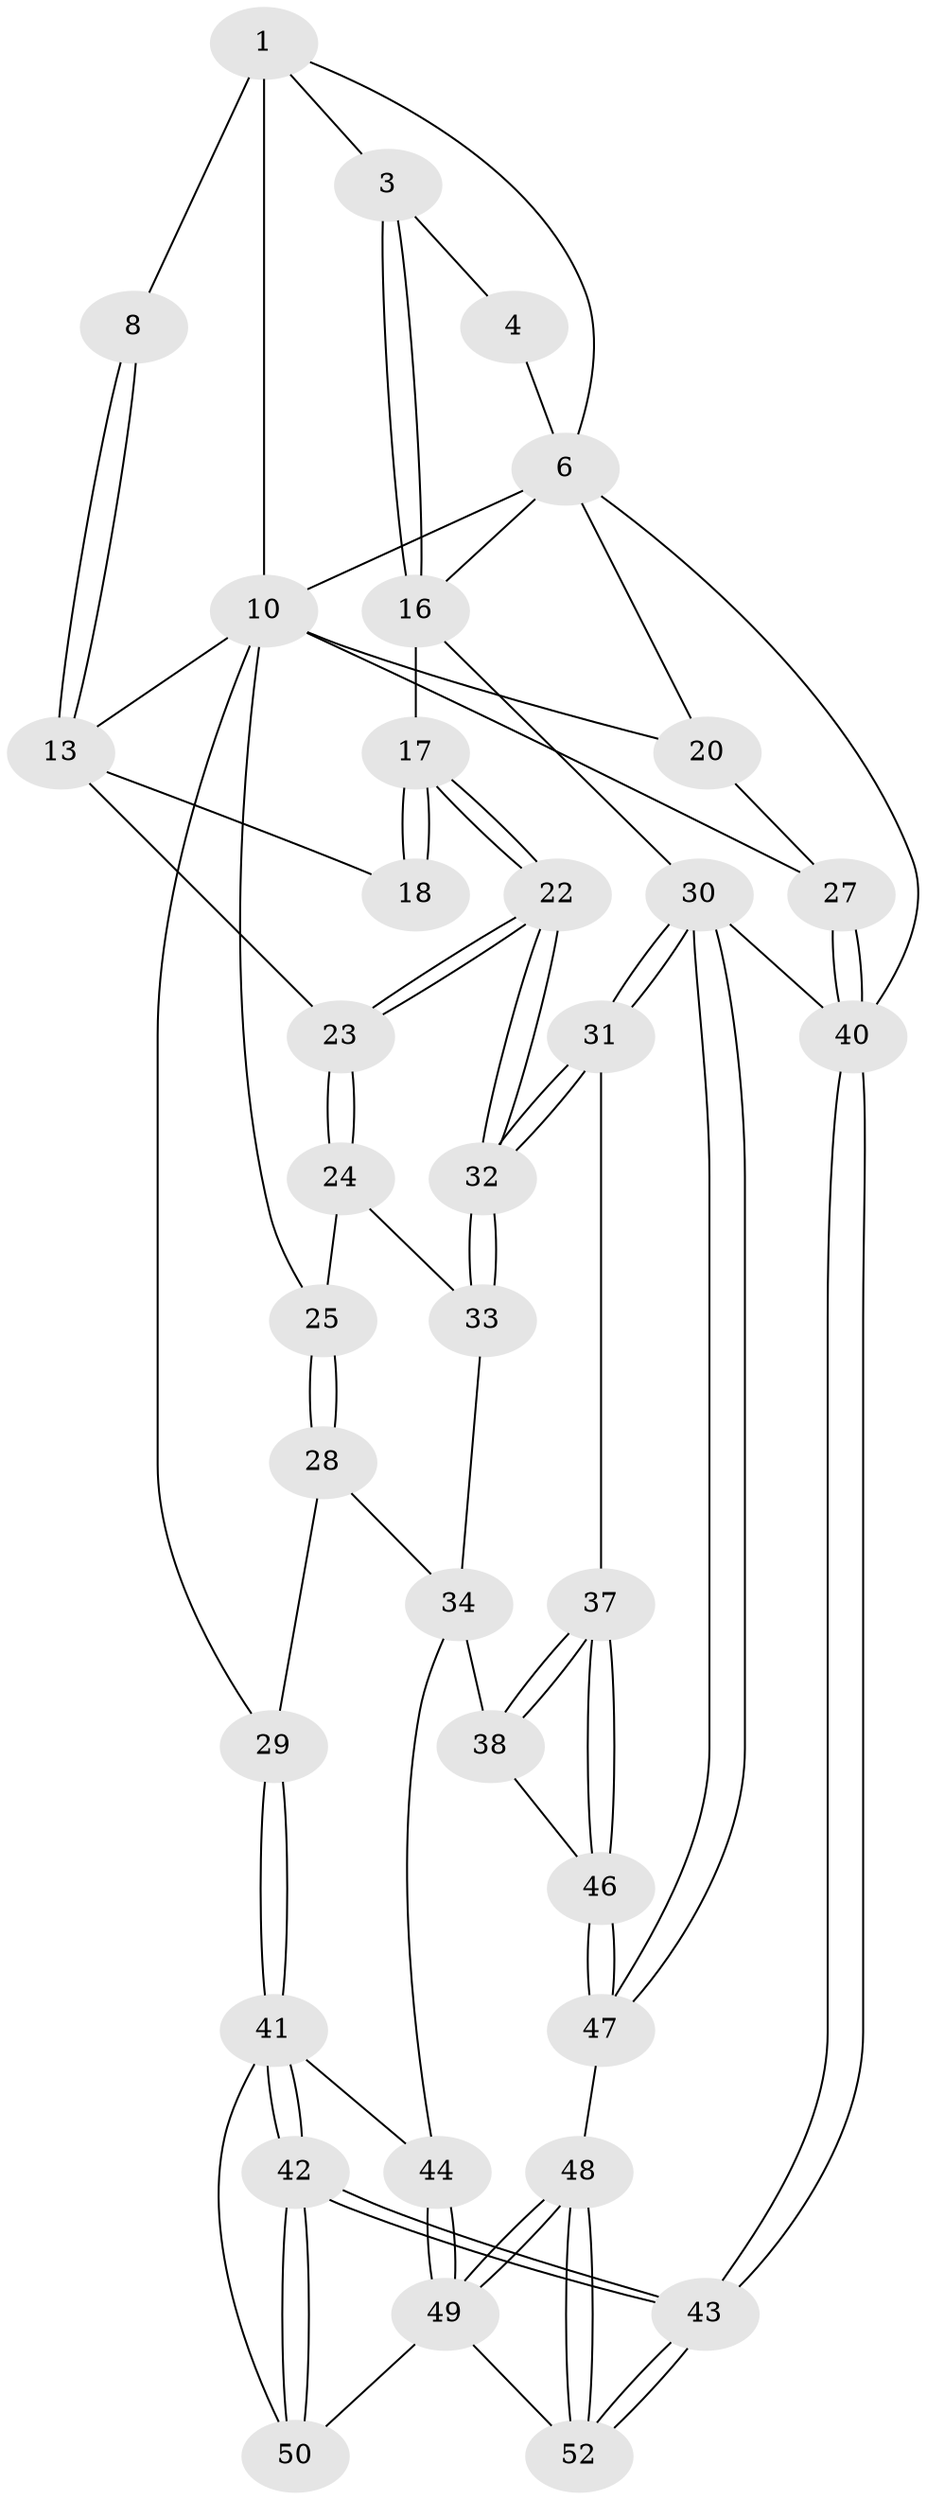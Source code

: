 // original degree distribution, {3: 0.038461538461538464, 4: 0.28846153846153844, 5: 0.4230769230769231, 6: 0.25}
// Generated by graph-tools (version 1.1) at 2025/21/03/04/25 18:21:43]
// undirected, 36 vertices, 85 edges
graph export_dot {
graph [start="1"]
  node [color=gray90,style=filled];
  1 [pos="+0.40777018095881823+0.01511107478737286",super="+2+5"];
  3 [pos="+1+0"];
  4 [pos="+0.3910905215557433+0"];
  6 [pos="+0.22201261579060372+0.17135422478850085",super="+7"];
  8 [pos="+0.6571881057230253+0.15559123147770226"];
  10 [pos="+0.45993374938937454+0.33178037363043117",super="+15+11"];
  13 [pos="+0.6723543802565422+0.23810250381262707",super="+14"];
  16 [pos="+1+0"];
  17 [pos="+1+0"];
  18 [pos="+0.8945741093053983+0.13224838796680538"];
  20 [pos="+0+0.36484732431817263"];
  22 [pos="+1+0.4308162850199786"];
  23 [pos="+1+0.43004725710319236"];
  24 [pos="+0.601291257998165+0.4406857937225025"];
  25 [pos="+0.5731724793305153+0.4197212667749077"];
  27 [pos="+0+0.5320916334534473"];
  28 [pos="+0.43897537232366934+0.6222834734548253"];
  29 [pos="+0.1577823167398095+0.5770466417355371"];
  30 [pos="+1+1"];
  31 [pos="+1+0.7226079267439028"];
  32 [pos="+1+0.5616901153170927"];
  33 [pos="+0.7272321251173491+0.6010937854821525"];
  34 [pos="+0.7028119923596755+0.6428900642910645",super="+35"];
  37 [pos="+0.8780957555714881+0.8248455238507918"];
  38 [pos="+0.7529887961392825+0.7577332251123707",super="+39"];
  40 [pos="+0+1"];
  41 [pos="+0.19491214125322978+0.7477911999078508",super="+45"];
  42 [pos="+0+1"];
  43 [pos="+0+1"];
  44 [pos="+0.4705949024758517+0.8615153030045647"];
  46 [pos="+0.7522062857039263+0.9603279688814601"];
  47 [pos="+0.6624596160073439+1"];
  48 [pos="+0.5990094907024825+1"];
  49 [pos="+0.48581011148977166+0.9214138649935725",super="+51"];
  50 [pos="+0.2608798033621634+0.9571781797671282"];
  52 [pos="+0.2799988179279587+1"];
  1 -- 8 [weight=2];
  1 -- 3;
  1 -- 10;
  1 -- 6;
  3 -- 4;
  3 -- 16;
  3 -- 16;
  4 -- 6;
  6 -- 16;
  6 -- 20;
  6 -- 40;
  6 -- 10;
  8 -- 13;
  8 -- 13;
  10 -- 25;
  10 -- 20;
  10 -- 27;
  10 -- 29;
  10 -- 13;
  13 -- 18 [weight=2];
  13 -- 23;
  16 -- 17;
  16 -- 30;
  17 -- 18;
  17 -- 18;
  17 -- 22;
  17 -- 22;
  20 -- 27;
  22 -- 23;
  22 -- 23;
  22 -- 32;
  22 -- 32;
  23 -- 24;
  23 -- 24;
  24 -- 25;
  24 -- 33;
  25 -- 28;
  25 -- 28;
  27 -- 40;
  27 -- 40;
  28 -- 29;
  28 -- 34;
  29 -- 41;
  29 -- 41;
  30 -- 31;
  30 -- 31;
  30 -- 47;
  30 -- 47;
  30 -- 40;
  31 -- 32;
  31 -- 32;
  31 -- 37;
  32 -- 33;
  32 -- 33;
  33 -- 34;
  34 -- 38 [weight=2];
  34 -- 44;
  37 -- 38;
  37 -- 38;
  37 -- 46;
  37 -- 46;
  38 -- 46;
  40 -- 43;
  40 -- 43;
  41 -- 42;
  41 -- 42;
  41 -- 50;
  41 -- 44;
  42 -- 43;
  42 -- 43;
  42 -- 50;
  42 -- 50;
  43 -- 52;
  43 -- 52;
  44 -- 49;
  44 -- 49;
  46 -- 47;
  46 -- 47;
  47 -- 48;
  48 -- 49;
  48 -- 49;
  48 -- 52;
  48 -- 52;
  49 -- 50;
  49 -- 52;
}

